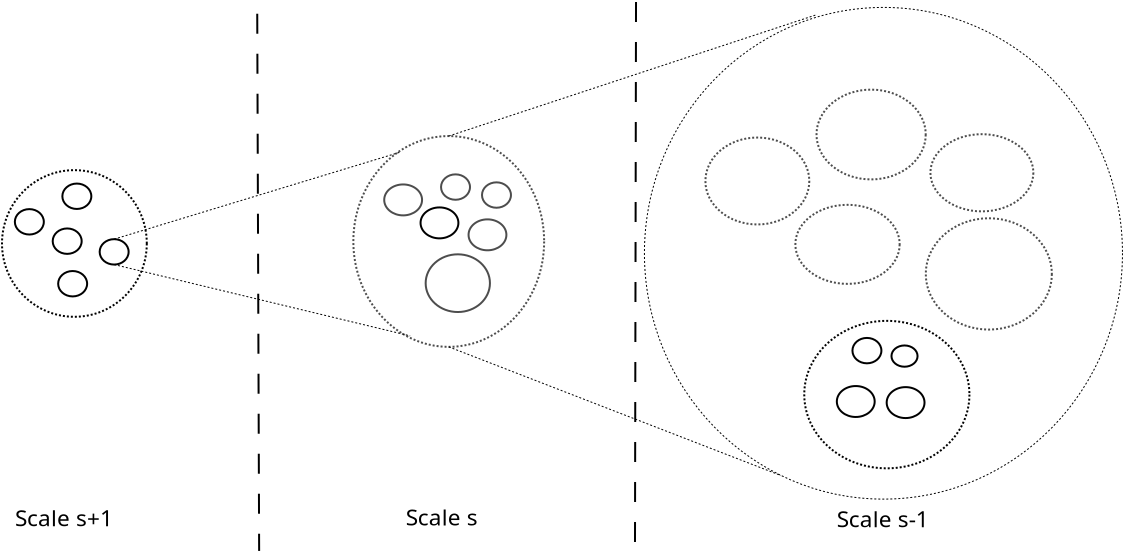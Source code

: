 <?xml version="1.0" encoding="UTF-8"?>
<dia:diagram xmlns:dia="http://www.lysator.liu.se/~alla/dia/">
  <dia:layer name="ScaleSi" visible="true" active="true">
    <dia:object type="Standard - Text" version="1" id="O0">
      <dia:attribute name="obj_pos">
        <dia:point val="31.886,19.603"/>
      </dia:attribute>
      <dia:attribute name="obj_bb">
        <dia:rectangle val="31.886,19.008;31.886,19.756"/>
      </dia:attribute>
      <dia:attribute name="text">
        <dia:composite type="text">
          <dia:attribute name="string">
            <dia:string>##</dia:string>
          </dia:attribute>
          <dia:attribute name="font">
            <dia:font family="sans" style="0" name="Helvetica"/>
          </dia:attribute>
          <dia:attribute name="height">
            <dia:real val="0.8"/>
          </dia:attribute>
          <dia:attribute name="pos">
            <dia:point val="31.886,19.603"/>
          </dia:attribute>
          <dia:attribute name="color">
            <dia:color val="#000000"/>
          </dia:attribute>
          <dia:attribute name="alignment">
            <dia:enum val="0"/>
          </dia:attribute>
        </dia:composite>
      </dia:attribute>
      <dia:attribute name="valign">
        <dia:enum val="3"/>
      </dia:attribute>
    </dia:object>
    <dia:object type="Standard - Line" version="0" id="O1">
      <dia:attribute name="obj_pos">
        <dia:point val="53.916,12.704"/>
      </dia:attribute>
      <dia:attribute name="obj_bb">
        <dia:rectangle val="52.735,10.578;53.97,12.758"/>
      </dia:attribute>
      <dia:attribute name="conn_endpoints">
        <dia:point val="53.916,12.704"/>
        <dia:point val="52.79,10.657"/>
      </dia:attribute>
      <dia:attribute name="numcp">
        <dia:int val="1"/>
      </dia:attribute>
      <dia:attribute name="line_width">
        <dia:real val="0.08"/>
      </dia:attribute>
      <dia:attribute name="end_arrow">
        <dia:enum val="26"/>
      </dia:attribute>
      <dia:attribute name="end_arrow_length">
        <dia:real val="0.5"/>
      </dia:attribute>
      <dia:attribute name="end_arrow_width">
        <dia:real val="0.5"/>
      </dia:attribute>
    </dia:object>
    <dia:object type="Standard - Text" version="1" id="O2">
      <dia:attribute name="obj_pos">
        <dia:point val="13.547,33.918"/>
      </dia:attribute>
      <dia:attribute name="obj_bb">
        <dia:rectangle val="13.547,32.868;19.194,34.186"/>
      </dia:attribute>
      <dia:attribute name="text">
        <dia:composite type="text">
          <dia:attribute name="string">
            <dia:string>#Scale s+1#</dia:string>
          </dia:attribute>
          <dia:attribute name="font">
            <dia:font family="sans" style="0" name="Helvetica"/>
          </dia:attribute>
          <dia:attribute name="height">
            <dia:real val="1.411"/>
          </dia:attribute>
          <dia:attribute name="pos">
            <dia:point val="13.547,33.918"/>
          </dia:attribute>
          <dia:attribute name="color">
            <dia:color val="#000000"/>
          </dia:attribute>
          <dia:attribute name="alignment">
            <dia:enum val="0"/>
          </dia:attribute>
        </dia:composite>
      </dia:attribute>
      <dia:attribute name="valign">
        <dia:enum val="3"/>
      </dia:attribute>
    </dia:object>
    <dia:object type="Standard - Text" version="1" id="O3">
      <dia:attribute name="obj_pos">
        <dia:point val="33.075,33.877"/>
      </dia:attribute>
      <dia:attribute name="obj_bb">
        <dia:rectangle val="33.075,32.827;37.06,34.144"/>
      </dia:attribute>
      <dia:attribute name="text">
        <dia:composite type="text">
          <dia:attribute name="string">
            <dia:string>#Scale s#</dia:string>
          </dia:attribute>
          <dia:attribute name="font">
            <dia:font family="sans" style="0" name="Helvetica"/>
          </dia:attribute>
          <dia:attribute name="height">
            <dia:real val="1.411"/>
          </dia:attribute>
          <dia:attribute name="pos">
            <dia:point val="33.075,33.877"/>
          </dia:attribute>
          <dia:attribute name="color">
            <dia:color val="#000000"/>
          </dia:attribute>
          <dia:attribute name="alignment">
            <dia:enum val="0"/>
          </dia:attribute>
        </dia:composite>
      </dia:attribute>
      <dia:attribute name="valign">
        <dia:enum val="3"/>
      </dia:attribute>
    </dia:object>
    <dia:object type="Standard - Text" version="1" id="O4">
      <dia:attribute name="obj_pos">
        <dia:point val="54.634,33.968"/>
      </dia:attribute>
      <dia:attribute name="obj_bb">
        <dia:rectangle val="54.634,32.918;59.744,34.236"/>
      </dia:attribute>
      <dia:attribute name="text">
        <dia:composite type="text">
          <dia:attribute name="string">
            <dia:string>#Scale s-1#</dia:string>
          </dia:attribute>
          <dia:attribute name="font">
            <dia:font family="sans" style="0" name="Helvetica"/>
          </dia:attribute>
          <dia:attribute name="height">
            <dia:real val="1.411"/>
          </dia:attribute>
          <dia:attribute name="pos">
            <dia:point val="54.634,33.968"/>
          </dia:attribute>
          <dia:attribute name="color">
            <dia:color val="#000000"/>
          </dia:attribute>
          <dia:attribute name="alignment">
            <dia:enum val="0"/>
          </dia:attribute>
        </dia:composite>
      </dia:attribute>
      <dia:attribute name="valign">
        <dia:enum val="3"/>
      </dia:attribute>
    </dia:object>
  </dia:layer>
  <dia:layer name="ScaleSi-1" visible="true">
    <dia:object type="Standard - Ellipse" version="0" id="O5">
      <dia:attribute name="obj_pos">
        <dia:point val="30.46,14.41"/>
      </dia:attribute>
      <dia:attribute name="obj_bb">
        <dia:rectangle val="30.41,14.36;40.05,25"/>
      </dia:attribute>
      <dia:attribute name="elem_corner">
        <dia:point val="30.46,14.41"/>
      </dia:attribute>
      <dia:attribute name="elem_width">
        <dia:real val="9.54"/>
      </dia:attribute>
      <dia:attribute name="elem_height">
        <dia:real val="10.54"/>
      </dia:attribute>
      <dia:attribute name="border_width">
        <dia:real val="0.1"/>
      </dia:attribute>
      <dia:attribute name="border_color">
        <dia:color val="#4d4d4d"/>
      </dia:attribute>
      <dia:attribute name="line_style">
        <dia:enum val="4"/>
      </dia:attribute>
    </dia:object>
    <dia:object type="Standard - Ellipse" version="0" id="O6">
      <dia:attribute name="obj_pos">
        <dia:point val="45.014,7.978"/>
      </dia:attribute>
      <dia:attribute name="obj_bb">
        <dia:rectangle val="45.004,7.968;68.927,32.574"/>
      </dia:attribute>
      <dia:attribute name="elem_corner">
        <dia:point val="45.014,7.978"/>
      </dia:attribute>
      <dia:attribute name="elem_width">
        <dia:real val="23.903"/>
      </dia:attribute>
      <dia:attribute name="elem_height">
        <dia:real val="24.585"/>
      </dia:attribute>
      <dia:attribute name="border_width">
        <dia:real val="0.02"/>
      </dia:attribute>
      <dia:attribute name="line_style">
        <dia:enum val="4"/>
      </dia:attribute>
    </dia:object>
    <dia:object type="Standard - Ellipse" version="0" id="O7">
      <dia:attribute name="obj_pos">
        <dia:point val="12.893,16.114"/>
      </dia:attribute>
      <dia:attribute name="obj_bb">
        <dia:rectangle val="12.843,16.064;20.183,23.497"/>
      </dia:attribute>
      <dia:attribute name="elem_corner">
        <dia:point val="12.893,16.114"/>
      </dia:attribute>
      <dia:attribute name="elem_width">
        <dia:real val="7.24"/>
      </dia:attribute>
      <dia:attribute name="elem_height">
        <dia:real val="7.333"/>
      </dia:attribute>
      <dia:attribute name="border_width">
        <dia:real val="0.1"/>
      </dia:attribute>
      <dia:attribute name="line_style">
        <dia:enum val="4"/>
      </dia:attribute>
    </dia:object>
  </dia:layer>
  <dia:layer name="scaleSi-1" visible="true">
    <dia:object type="Standard - Ellipse" version="0" id="O8">
      <dia:attribute name="obj_pos">
        <dia:point val="34.845,16.325"/>
      </dia:attribute>
      <dia:attribute name="obj_bb">
        <dia:rectangle val="34.795,16.275;36.343,17.645"/>
      </dia:attribute>
      <dia:attribute name="elem_corner">
        <dia:point val="34.845,16.325"/>
      </dia:attribute>
      <dia:attribute name="elem_width">
        <dia:real val="1.448"/>
      </dia:attribute>
      <dia:attribute name="elem_height">
        <dia:real val="1.27"/>
      </dia:attribute>
      <dia:attribute name="border_color">
        <dia:color val="#4d4d4d"/>
      </dia:attribute>
    </dia:object>
    <dia:object type="Standard - Ellipse" version="0" id="O9">
      <dia:attribute name="obj_pos">
        <dia:point val="36.893,16.724"/>
      </dia:attribute>
      <dia:attribute name="obj_bb">
        <dia:rectangle val="36.843,16.674;38.391,18.045"/>
      </dia:attribute>
      <dia:attribute name="elem_corner">
        <dia:point val="36.893,16.724"/>
      </dia:attribute>
      <dia:attribute name="elem_width">
        <dia:real val="1.448"/>
      </dia:attribute>
      <dia:attribute name="elem_height">
        <dia:real val="1.27"/>
      </dia:attribute>
      <dia:attribute name="border_color">
        <dia:color val="#4d4d4d"/>
      </dia:attribute>
    </dia:object>
    <dia:object type="Standard - Ellipse" version="0" id="O10">
      <dia:attribute name="obj_pos">
        <dia:point val="33.821,17.978"/>
      </dia:attribute>
      <dia:attribute name="obj_bb">
        <dia:rectangle val="33.771,17.928;35.763,19.575"/>
      </dia:attribute>
      <dia:attribute name="elem_corner">
        <dia:point val="33.821,17.978"/>
      </dia:attribute>
      <dia:attribute name="elem_width">
        <dia:real val="1.892"/>
      </dia:attribute>
      <dia:attribute name="elem_height">
        <dia:real val="1.547"/>
      </dia:attribute>
    </dia:object>
    <dia:object type="Standard - Ellipse" version="0" id="O11">
      <dia:attribute name="obj_pos">
        <dia:point val="36.221,18.575"/>
      </dia:attribute>
      <dia:attribute name="obj_bb">
        <dia:rectangle val="36.171,18.524;38.162,20.172"/>
      </dia:attribute>
      <dia:attribute name="elem_corner">
        <dia:point val="36.221,18.575"/>
      </dia:attribute>
      <dia:attribute name="elem_width">
        <dia:real val="1.892"/>
      </dia:attribute>
      <dia:attribute name="elem_height">
        <dia:real val="1.547"/>
      </dia:attribute>
      <dia:attribute name="border_color">
        <dia:color val="#4d4d4d"/>
      </dia:attribute>
    </dia:object>
    <dia:object type="Standard - Ellipse" version="0" id="O12">
      <dia:attribute name="obj_pos">
        <dia:point val="34.076,20.323"/>
      </dia:attribute>
      <dia:attribute name="obj_bb">
        <dia:rectangle val="34.026,20.273;37.34,23.258"/>
      </dia:attribute>
      <dia:attribute name="elem_corner">
        <dia:point val="34.076,20.323"/>
      </dia:attribute>
      <dia:attribute name="elem_width">
        <dia:real val="3.214"/>
      </dia:attribute>
      <dia:attribute name="elem_height">
        <dia:real val="2.885"/>
      </dia:attribute>
      <dia:attribute name="border_color">
        <dia:color val="#4d4d4d"/>
      </dia:attribute>
    </dia:object>
    <dia:object type="Standard - Ellipse" version="0" id="O13">
      <dia:attribute name="obj_pos">
        <dia:point val="32.004,16.829"/>
      </dia:attribute>
      <dia:attribute name="obj_bb">
        <dia:rectangle val="31.954,16.779;33.946,18.426"/>
      </dia:attribute>
      <dia:attribute name="elem_corner">
        <dia:point val="32.004,16.829"/>
      </dia:attribute>
      <dia:attribute name="elem_width">
        <dia:real val="1.892"/>
      </dia:attribute>
      <dia:attribute name="elem_height">
        <dia:real val="1.547"/>
      </dia:attribute>
      <dia:attribute name="border_color">
        <dia:color val="#4d4d4d"/>
      </dia:attribute>
    </dia:object>
    <dia:object type="Standard - Line" version="0" id="O14">
      <dia:attribute name="obj_pos">
        <dia:point val="35.23,14.41"/>
      </dia:attribute>
      <dia:attribute name="obj_bb">
        <dia:rectangle val="35.198,8.314;53.645,14.442"/>
      </dia:attribute>
      <dia:attribute name="conn_endpoints">
        <dia:point val="35.23,14.41"/>
        <dia:point val="53.613,8.346"/>
      </dia:attribute>
      <dia:attribute name="numcp">
        <dia:int val="1"/>
      </dia:attribute>
      <dia:attribute name="line_width">
        <dia:real val="0.05"/>
      </dia:attribute>
      <dia:attribute name="line_style">
        <dia:enum val="4"/>
      </dia:attribute>
      <dia:connections>
        <dia:connection handle="0" to="O5" connection="1"/>
      </dia:connections>
    </dia:object>
    <dia:object type="Standard - Line" version="0" id="O15">
      <dia:attribute name="obj_pos">
        <dia:point val="35.23,24.95"/>
      </dia:attribute>
      <dia:attribute name="obj_bb">
        <dia:rectangle val="35.198,24.918;51.88,31.419"/>
      </dia:attribute>
      <dia:attribute name="conn_endpoints">
        <dia:point val="35.23,24.95"/>
        <dia:point val="51.847,31.386"/>
      </dia:attribute>
      <dia:attribute name="numcp">
        <dia:int val="2"/>
      </dia:attribute>
      <dia:attribute name="line_width">
        <dia:real val="0.05"/>
      </dia:attribute>
      <dia:attribute name="line_style">
        <dia:enum val="4"/>
      </dia:attribute>
      <dia:connections>
        <dia:connection handle="0" to="O5" connection="6"/>
      </dia:connections>
    </dia:object>
    <dia:object type="Standard - Ellipse" version="0" id="O16">
      <dia:attribute name="obj_pos">
        <dia:point val="53.619,12.088"/>
      </dia:attribute>
      <dia:attribute name="obj_bb">
        <dia:rectangle val="53.569,12.038;59.129,16.628"/>
      </dia:attribute>
      <dia:attribute name="elem_corner">
        <dia:point val="53.619,12.088"/>
      </dia:attribute>
      <dia:attribute name="elem_width">
        <dia:real val="5.46"/>
      </dia:attribute>
      <dia:attribute name="elem_height">
        <dia:real val="4.49"/>
      </dia:attribute>
      <dia:attribute name="border_width">
        <dia:real val="0.1"/>
      </dia:attribute>
      <dia:attribute name="border_color">
        <dia:color val="#4d4d4d"/>
      </dia:attribute>
      <dia:attribute name="line_style">
        <dia:enum val="4"/>
      </dia:attribute>
    </dia:object>
    <dia:object type="Standard - Ellipse" version="0" id="O17">
      <dia:attribute name="obj_pos">
        <dia:point val="59.313,14.316"/>
      </dia:attribute>
      <dia:attribute name="obj_bb">
        <dia:rectangle val="59.263,14.266;64.511,18.226"/>
      </dia:attribute>
      <dia:attribute name="elem_corner">
        <dia:point val="59.313,14.316"/>
      </dia:attribute>
      <dia:attribute name="elem_width">
        <dia:real val="5.148"/>
      </dia:attribute>
      <dia:attribute name="elem_height">
        <dia:real val="3.86"/>
      </dia:attribute>
      <dia:attribute name="border_width">
        <dia:real val="0.1"/>
      </dia:attribute>
      <dia:attribute name="border_color">
        <dia:color val="#4d4d4d"/>
      </dia:attribute>
      <dia:attribute name="line_style">
        <dia:enum val="4"/>
      </dia:attribute>
    </dia:object>
    <dia:object type="Standard - Ellipse" version="0" id="O18">
      <dia:attribute name="obj_pos">
        <dia:point val="52.562,17.848"/>
      </dia:attribute>
      <dia:attribute name="obj_bb">
        <dia:rectangle val="52.512,17.798;57.826,21.85"/>
      </dia:attribute>
      <dia:attribute name="elem_corner">
        <dia:point val="52.562,17.848"/>
      </dia:attribute>
      <dia:attribute name="elem_width">
        <dia:real val="5.214"/>
      </dia:attribute>
      <dia:attribute name="elem_height">
        <dia:real val="3.952"/>
      </dia:attribute>
      <dia:attribute name="border_width">
        <dia:real val="0.1"/>
      </dia:attribute>
      <dia:attribute name="border_color">
        <dia:color val="#4d4d4d"/>
      </dia:attribute>
      <dia:attribute name="line_style">
        <dia:enum val="4"/>
      </dia:attribute>
    </dia:object>
    <dia:object type="Standard - Ellipse" version="0" id="O19">
      <dia:attribute name="obj_pos">
        <dia:point val="59.084,18.52"/>
      </dia:attribute>
      <dia:attribute name="obj_bb">
        <dia:rectangle val="59.034,18.471;65.436,24.137"/>
      </dia:attribute>
      <dia:attribute name="elem_corner">
        <dia:point val="59.084,18.52"/>
      </dia:attribute>
      <dia:attribute name="elem_width">
        <dia:real val="6.301"/>
      </dia:attribute>
      <dia:attribute name="elem_height">
        <dia:real val="5.566"/>
      </dia:attribute>
      <dia:attribute name="border_width">
        <dia:real val="0.1"/>
      </dia:attribute>
      <dia:attribute name="border_color">
        <dia:color val="#4d4d4d"/>
      </dia:attribute>
      <dia:attribute name="line_style">
        <dia:enum val="4"/>
      </dia:attribute>
    </dia:object>
    <dia:object type="Standard - Ellipse" version="0" id="O20">
      <dia:attribute name="obj_pos">
        <dia:point val="53.006,23.65"/>
      </dia:attribute>
      <dia:attribute name="obj_bb">
        <dia:rectangle val="52.956,23.6;61.315,31.074"/>
      </dia:attribute>
      <dia:attribute name="elem_corner">
        <dia:point val="53.006,23.65"/>
      </dia:attribute>
      <dia:attribute name="elem_width">
        <dia:real val="8.259"/>
      </dia:attribute>
      <dia:attribute name="elem_height">
        <dia:real val="7.374"/>
      </dia:attribute>
      <dia:attribute name="border_width">
        <dia:real val="0.1"/>
      </dia:attribute>
      <dia:attribute name="line_style">
        <dia:enum val="4"/>
      </dia:attribute>
    </dia:object>
    <dia:object type="Standard - Ellipse" version="0" id="O21">
      <dia:attribute name="obj_pos">
        <dia:point val="48.063,14.484"/>
      </dia:attribute>
      <dia:attribute name="obj_bb">
        <dia:rectangle val="48.013,14.434;53.309,18.88"/>
      </dia:attribute>
      <dia:attribute name="elem_corner">
        <dia:point val="48.063,14.484"/>
      </dia:attribute>
      <dia:attribute name="elem_width">
        <dia:real val="5.195"/>
      </dia:attribute>
      <dia:attribute name="elem_height">
        <dia:real val="4.346"/>
      </dia:attribute>
      <dia:attribute name="border_width">
        <dia:real val="0.1"/>
      </dia:attribute>
      <dia:attribute name="border_color">
        <dia:color val="#4d4d4d"/>
      </dia:attribute>
      <dia:attribute name="line_style">
        <dia:enum val="4"/>
      </dia:attribute>
    </dia:object>
    <dia:object type="Standard - Line" version="0" id="O22">
      <dia:attribute name="obj_pos">
        <dia:point val="18.5,19.565"/>
      </dia:attribute>
      <dia:attribute name="obj_bb">
        <dia:rectangle val="18.469,15.169;32.881,19.596"/>
      </dia:attribute>
      <dia:attribute name="conn_endpoints">
        <dia:point val="18.5,19.565"/>
        <dia:point val="32.85,15.2"/>
      </dia:attribute>
      <dia:attribute name="numcp">
        <dia:int val="1"/>
      </dia:attribute>
      <dia:attribute name="line_width">
        <dia:real val="0.05"/>
      </dia:attribute>
      <dia:attribute name="line_style">
        <dia:enum val="4"/>
      </dia:attribute>
      <dia:connections>
        <dia:connection handle="0" to="O24" connection="1"/>
      </dia:connections>
    </dia:object>
    <dia:object type="Standard - Line" version="0" id="O23">
      <dia:attribute name="obj_pos">
        <dia:point val="18.5,20.835"/>
      </dia:attribute>
      <dia:attribute name="obj_bb">
        <dia:rectangle val="18.47,20.805;33.33,24.43"/>
      </dia:attribute>
      <dia:attribute name="conn_endpoints">
        <dia:point val="18.5,20.835"/>
        <dia:point val="33.3,24.4"/>
      </dia:attribute>
      <dia:attribute name="numcp">
        <dia:int val="1"/>
      </dia:attribute>
      <dia:attribute name="line_width">
        <dia:real val="0.05"/>
      </dia:attribute>
      <dia:attribute name="line_style">
        <dia:enum val="4"/>
      </dia:attribute>
      <dia:connections>
        <dia:connection handle="0" to="O24" connection="6"/>
      </dia:connections>
    </dia:object>
    <dia:object type="Standard - Ellipse" version="0" id="O24">
      <dia:attribute name="obj_pos">
        <dia:point val="17.776,19.565"/>
      </dia:attribute>
      <dia:attribute name="obj_bb">
        <dia:rectangle val="17.726,19.515;19.274,20.885"/>
      </dia:attribute>
      <dia:attribute name="elem_corner">
        <dia:point val="17.776,19.565"/>
      </dia:attribute>
      <dia:attribute name="elem_width">
        <dia:real val="1.448"/>
      </dia:attribute>
      <dia:attribute name="elem_height">
        <dia:real val="1.27"/>
      </dia:attribute>
    </dia:object>
    <dia:object type="Standard - Ellipse" version="0" id="O25">
      <dia:attribute name="obj_pos">
        <dia:point val="15.911,16.785"/>
      </dia:attribute>
      <dia:attribute name="obj_bb">
        <dia:rectangle val="15.861,16.735;17.409,18.106"/>
      </dia:attribute>
      <dia:attribute name="elem_corner">
        <dia:point val="15.911,16.785"/>
      </dia:attribute>
      <dia:attribute name="elem_width">
        <dia:real val="1.448"/>
      </dia:attribute>
      <dia:attribute name="elem_height">
        <dia:real val="1.27"/>
      </dia:attribute>
    </dia:object>
    <dia:object type="Standard - Ellipse" version="0" id="O26">
      <dia:attribute name="obj_pos">
        <dia:point val="13.536,18.063"/>
      </dia:attribute>
      <dia:attribute name="obj_bb">
        <dia:rectangle val="13.486,18.013;15.033,19.384"/>
      </dia:attribute>
      <dia:attribute name="elem_corner">
        <dia:point val="13.536,18.063"/>
      </dia:attribute>
      <dia:attribute name="elem_width">
        <dia:real val="1.448"/>
      </dia:attribute>
      <dia:attribute name="elem_height">
        <dia:real val="1.27"/>
      </dia:attribute>
    </dia:object>
    <dia:object type="Standard - Ellipse" version="0" id="O27">
      <dia:attribute name="obj_pos">
        <dia:point val="15.701,21.158"/>
      </dia:attribute>
      <dia:attribute name="obj_bb">
        <dia:rectangle val="15.651,21.108;17.198,22.478"/>
      </dia:attribute>
      <dia:attribute name="elem_corner">
        <dia:point val="15.701,21.158"/>
      </dia:attribute>
      <dia:attribute name="elem_width">
        <dia:real val="1.448"/>
      </dia:attribute>
      <dia:attribute name="elem_height">
        <dia:real val="1.27"/>
      </dia:attribute>
    </dia:object>
    <dia:object type="Standard - Ellipse" version="0" id="O28">
      <dia:attribute name="obj_pos">
        <dia:point val="15.428,19.03"/>
      </dia:attribute>
      <dia:attribute name="obj_bb">
        <dia:rectangle val="15.378,18.98;16.925,20.351"/>
      </dia:attribute>
      <dia:attribute name="elem_corner">
        <dia:point val="15.428,19.03"/>
      </dia:attribute>
      <dia:attribute name="elem_width">
        <dia:real val="1.448"/>
      </dia:attribute>
      <dia:attribute name="elem_height">
        <dia:real val="1.27"/>
      </dia:attribute>
    </dia:object>
    <dia:object type="Standard - Line" version="0" id="O29">
      <dia:attribute name="obj_pos">
        <dia:point val="25.655,8.293"/>
      </dia:attribute>
      <dia:attribute name="obj_bb">
        <dia:rectangle val="25.605,8.242;25.8,35.202"/>
      </dia:attribute>
      <dia:attribute name="conn_endpoints">
        <dia:point val="25.655,8.293"/>
        <dia:point val="25.75,35.152"/>
      </dia:attribute>
      <dia:attribute name="numcp">
        <dia:int val="1"/>
      </dia:attribute>
      <dia:attribute name="line_width">
        <dia:real val="0.1"/>
      </dia:attribute>
      <dia:attribute name="line_style">
        <dia:enum val="1"/>
      </dia:attribute>
    </dia:object>
    <dia:object type="Standard - Line" version="0" id="O30">
      <dia:attribute name="obj_pos">
        <dia:point val="44.594,7.707"/>
      </dia:attribute>
      <dia:attribute name="obj_bb">
        <dia:rectangle val="44.492,7.657;44.644,35.073"/>
      </dia:attribute>
      <dia:attribute name="conn_endpoints">
        <dia:point val="44.594,7.707"/>
        <dia:point val="44.542,35.023"/>
      </dia:attribute>
      <dia:attribute name="numcp">
        <dia:int val="1"/>
      </dia:attribute>
      <dia:attribute name="line_width">
        <dia:real val="0.1"/>
      </dia:attribute>
      <dia:attribute name="line_style">
        <dia:enum val="1"/>
      </dia:attribute>
    </dia:object>
  </dia:layer>
  <dia:layer name="New layer 1" visible="true">
    <dia:object type="Standard - Ellipse" version="0" id="O31">
      <dia:attribute name="obj_pos">
        <dia:point val="55.415,24.503"/>
      </dia:attribute>
      <dia:attribute name="obj_bb">
        <dia:rectangle val="55.365,24.453;56.913,25.823"/>
      </dia:attribute>
      <dia:attribute name="elem_corner">
        <dia:point val="55.415,24.503"/>
      </dia:attribute>
      <dia:attribute name="elem_width">
        <dia:real val="1.448"/>
      </dia:attribute>
      <dia:attribute name="elem_height">
        <dia:real val="1.27"/>
      </dia:attribute>
    </dia:object>
    <dia:object type="Standard - Ellipse" version="0" id="O32">
      <dia:attribute name="obj_pos">
        <dia:point val="57.367,24.88"/>
      </dia:attribute>
      <dia:attribute name="obj_bb">
        <dia:rectangle val="57.317,24.83;58.721,25.993"/>
      </dia:attribute>
      <dia:attribute name="elem_corner">
        <dia:point val="57.367,24.88"/>
      </dia:attribute>
      <dia:attribute name="elem_width">
        <dia:real val="1.304"/>
      </dia:attribute>
      <dia:attribute name="elem_height">
        <dia:real val="1.063"/>
      </dia:attribute>
    </dia:object>
    <dia:object type="Standard - Ellipse" version="0" id="O33">
      <dia:attribute name="obj_pos">
        <dia:point val="54.635,26.909"/>
      </dia:attribute>
      <dia:attribute name="obj_bb">
        <dia:rectangle val="54.584,26.859;56.576,28.506"/>
      </dia:attribute>
      <dia:attribute name="elem_corner">
        <dia:point val="54.635,26.909"/>
      </dia:attribute>
      <dia:attribute name="elem_width">
        <dia:real val="1.892"/>
      </dia:attribute>
      <dia:attribute name="elem_height">
        <dia:real val="1.547"/>
      </dia:attribute>
    </dia:object>
    <dia:object type="Standard - Ellipse" version="0" id="O34">
      <dia:attribute name="obj_pos">
        <dia:point val="57.127,26.963"/>
      </dia:attribute>
      <dia:attribute name="obj_bb">
        <dia:rectangle val="57.077,26.913;59.069,28.56"/>
      </dia:attribute>
      <dia:attribute name="elem_corner">
        <dia:point val="57.127,26.963"/>
      </dia:attribute>
      <dia:attribute name="elem_width">
        <dia:real val="1.892"/>
      </dia:attribute>
      <dia:attribute name="elem_height">
        <dia:real val="1.547"/>
      </dia:attribute>
    </dia:object>
  </dia:layer>
</dia:diagram>
